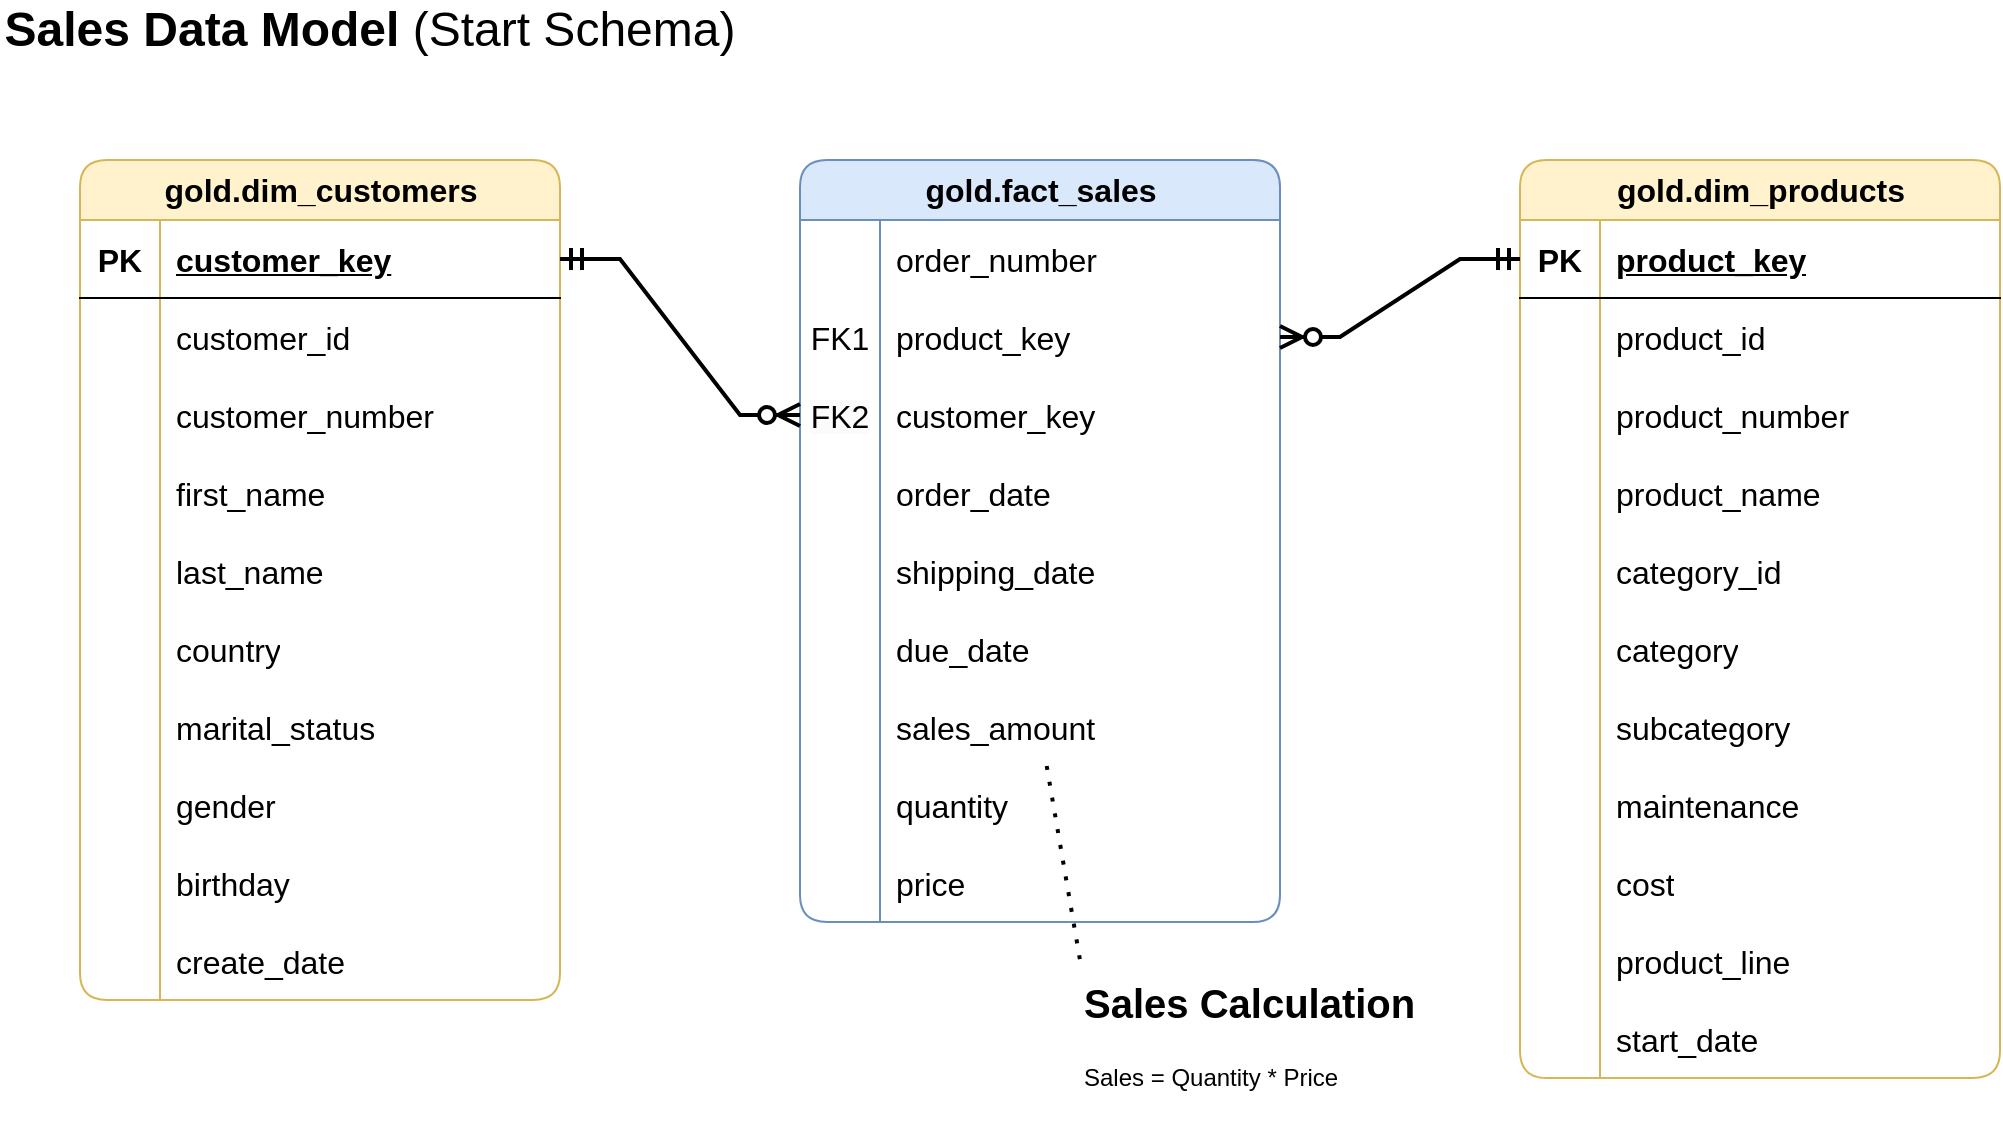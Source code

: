 <?xml version="1.0" encoding="UTF-8"?>
<mxfile version="26.0.16">
  <diagram id="AvSlHrypiTH4BCyW6fsB" name="data_model">
    <mxGraphModel dx="954" dy="639" grid="1" gridSize="10" guides="1" tooltips="1" connect="1" arrows="1" fold="1" page="1" pageScale="1" pageWidth="2339" pageHeight="3300" math="0" shadow="0">
      <root>
        <mxCell id="0" />
        <mxCell id="1" parent="0" />
        <mxCell id="0BdCNqIJeLkUhDG_701v-1" value="gold.dim_customers" style="shape=table;startSize=30;container=1;collapsible=1;childLayout=tableLayout;fixedRows=1;rowLines=0;fontStyle=1;align=center;resizeLast=1;html=1;rounded=1;fillColor=#fff2cc;strokeColor=#d6b656;fontSize=16;" parent="1" vertex="1">
          <mxGeometry x="80" y="120" width="240" height="420" as="geometry" />
        </mxCell>
        <mxCell id="0BdCNqIJeLkUhDG_701v-2" value="" style="shape=tableRow;horizontal=0;startSize=0;swimlaneHead=0;swimlaneBody=0;fillColor=none;collapsible=0;dropTarget=0;points=[[0,0.5],[1,0.5]];portConstraint=eastwest;top=0;left=0;right=0;bottom=1;fontSize=16;" parent="0BdCNqIJeLkUhDG_701v-1" vertex="1">
          <mxGeometry y="30" width="240" height="39" as="geometry" />
        </mxCell>
        <mxCell id="0BdCNqIJeLkUhDG_701v-3" value="PK" style="shape=partialRectangle;connectable=0;fillColor=none;top=0;left=0;bottom=0;right=0;fontStyle=1;overflow=hidden;whiteSpace=wrap;html=1;fontSize=16;" parent="0BdCNqIJeLkUhDG_701v-2" vertex="1">
          <mxGeometry width="40" height="39" as="geometry">
            <mxRectangle width="40" height="39" as="alternateBounds" />
          </mxGeometry>
        </mxCell>
        <mxCell id="0BdCNqIJeLkUhDG_701v-4" value="customer_key" style="shape=partialRectangle;connectable=0;fillColor=none;top=0;left=0;bottom=0;right=0;align=left;spacingLeft=6;fontStyle=5;overflow=hidden;whiteSpace=wrap;html=1;fontSize=16;" parent="0BdCNqIJeLkUhDG_701v-2" vertex="1">
          <mxGeometry x="40" width="200" height="39" as="geometry">
            <mxRectangle width="200" height="39" as="alternateBounds" />
          </mxGeometry>
        </mxCell>
        <mxCell id="0BdCNqIJeLkUhDG_701v-5" value="" style="shape=tableRow;horizontal=0;startSize=0;swimlaneHead=0;swimlaneBody=0;fillColor=none;collapsible=0;dropTarget=0;points=[[0,0.5],[1,0.5]];portConstraint=eastwest;top=0;left=0;right=0;bottom=0;fontSize=16;" parent="0BdCNqIJeLkUhDG_701v-1" vertex="1">
          <mxGeometry y="69" width="240" height="39" as="geometry" />
        </mxCell>
        <mxCell id="0BdCNqIJeLkUhDG_701v-6" value="" style="shape=partialRectangle;connectable=0;fillColor=none;top=0;left=0;bottom=0;right=0;editable=1;overflow=hidden;whiteSpace=wrap;html=1;fontSize=16;" parent="0BdCNqIJeLkUhDG_701v-5" vertex="1">
          <mxGeometry width="40" height="39" as="geometry">
            <mxRectangle width="40" height="39" as="alternateBounds" />
          </mxGeometry>
        </mxCell>
        <mxCell id="0BdCNqIJeLkUhDG_701v-7" value="customer_id" style="shape=partialRectangle;connectable=0;fillColor=none;top=0;left=0;bottom=0;right=0;align=left;spacingLeft=6;overflow=hidden;whiteSpace=wrap;html=1;fontSize=16;" parent="0BdCNqIJeLkUhDG_701v-5" vertex="1">
          <mxGeometry x="40" width="200" height="39" as="geometry">
            <mxRectangle width="200" height="39" as="alternateBounds" />
          </mxGeometry>
        </mxCell>
        <mxCell id="0BdCNqIJeLkUhDG_701v-8" value="" style="shape=tableRow;horizontal=0;startSize=0;swimlaneHead=0;swimlaneBody=0;fillColor=none;collapsible=0;dropTarget=0;points=[[0,0.5],[1,0.5]];portConstraint=eastwest;top=0;left=0;right=0;bottom=0;fontSize=16;" parent="0BdCNqIJeLkUhDG_701v-1" vertex="1">
          <mxGeometry y="108" width="240" height="39" as="geometry" />
        </mxCell>
        <mxCell id="0BdCNqIJeLkUhDG_701v-9" value="" style="shape=partialRectangle;connectable=0;fillColor=none;top=0;left=0;bottom=0;right=0;editable=1;overflow=hidden;whiteSpace=wrap;html=1;fontSize=16;" parent="0BdCNqIJeLkUhDG_701v-8" vertex="1">
          <mxGeometry width="40" height="39" as="geometry">
            <mxRectangle width="40" height="39" as="alternateBounds" />
          </mxGeometry>
        </mxCell>
        <mxCell id="0BdCNqIJeLkUhDG_701v-10" value="customer_number" style="shape=partialRectangle;connectable=0;fillColor=none;top=0;left=0;bottom=0;right=0;align=left;spacingLeft=6;overflow=hidden;whiteSpace=wrap;html=1;fontSize=16;" parent="0BdCNqIJeLkUhDG_701v-8" vertex="1">
          <mxGeometry x="40" width="200" height="39" as="geometry">
            <mxRectangle width="200" height="39" as="alternateBounds" />
          </mxGeometry>
        </mxCell>
        <mxCell id="0BdCNqIJeLkUhDG_701v-11" value="" style="shape=tableRow;horizontal=0;startSize=0;swimlaneHead=0;swimlaneBody=0;fillColor=none;collapsible=0;dropTarget=0;points=[[0,0.5],[1,0.5]];portConstraint=eastwest;top=0;left=0;right=0;bottom=0;fontSize=16;" parent="0BdCNqIJeLkUhDG_701v-1" vertex="1">
          <mxGeometry y="147" width="240" height="39" as="geometry" />
        </mxCell>
        <mxCell id="0BdCNqIJeLkUhDG_701v-12" value="" style="shape=partialRectangle;connectable=0;fillColor=none;top=0;left=0;bottom=0;right=0;editable=1;overflow=hidden;whiteSpace=wrap;html=1;fontSize=16;" parent="0BdCNqIJeLkUhDG_701v-11" vertex="1">
          <mxGeometry width="40" height="39" as="geometry">
            <mxRectangle width="40" height="39" as="alternateBounds" />
          </mxGeometry>
        </mxCell>
        <mxCell id="0BdCNqIJeLkUhDG_701v-13" value="first_name" style="shape=partialRectangle;connectable=0;fillColor=none;top=0;left=0;bottom=0;right=0;align=left;spacingLeft=6;overflow=hidden;whiteSpace=wrap;html=1;fontSize=16;" parent="0BdCNqIJeLkUhDG_701v-11" vertex="1">
          <mxGeometry x="40" width="200" height="39" as="geometry">
            <mxRectangle width="200" height="39" as="alternateBounds" />
          </mxGeometry>
        </mxCell>
        <mxCell id="0BdCNqIJeLkUhDG_701v-27" value="" style="shape=tableRow;horizontal=0;startSize=0;swimlaneHead=0;swimlaneBody=0;fillColor=none;collapsible=0;dropTarget=0;points=[[0,0.5],[1,0.5]];portConstraint=eastwest;top=0;left=0;right=0;bottom=0;fontSize=16;" parent="0BdCNqIJeLkUhDG_701v-1" vertex="1">
          <mxGeometry y="186" width="240" height="39" as="geometry" />
        </mxCell>
        <mxCell id="0BdCNqIJeLkUhDG_701v-28" value="" style="shape=partialRectangle;connectable=0;fillColor=none;top=0;left=0;bottom=0;right=0;editable=1;overflow=hidden;whiteSpace=wrap;html=1;fontSize=16;" parent="0BdCNqIJeLkUhDG_701v-27" vertex="1">
          <mxGeometry width="40" height="39" as="geometry">
            <mxRectangle width="40" height="39" as="alternateBounds" />
          </mxGeometry>
        </mxCell>
        <mxCell id="0BdCNqIJeLkUhDG_701v-29" value="last_name" style="shape=partialRectangle;connectable=0;fillColor=none;top=0;left=0;bottom=0;right=0;align=left;spacingLeft=6;overflow=hidden;whiteSpace=wrap;html=1;fontSize=16;" parent="0BdCNqIJeLkUhDG_701v-27" vertex="1">
          <mxGeometry x="40" width="200" height="39" as="geometry">
            <mxRectangle width="200" height="39" as="alternateBounds" />
          </mxGeometry>
        </mxCell>
        <mxCell id="0BdCNqIJeLkUhDG_701v-30" value="" style="shape=tableRow;horizontal=0;startSize=0;swimlaneHead=0;swimlaneBody=0;fillColor=none;collapsible=0;dropTarget=0;points=[[0,0.5],[1,0.5]];portConstraint=eastwest;top=0;left=0;right=0;bottom=0;fontSize=16;" parent="0BdCNqIJeLkUhDG_701v-1" vertex="1">
          <mxGeometry y="225" width="240" height="39" as="geometry" />
        </mxCell>
        <mxCell id="0BdCNqIJeLkUhDG_701v-31" value="" style="shape=partialRectangle;connectable=0;fillColor=none;top=0;left=0;bottom=0;right=0;editable=1;overflow=hidden;whiteSpace=wrap;html=1;fontSize=16;" parent="0BdCNqIJeLkUhDG_701v-30" vertex="1">
          <mxGeometry width="40" height="39" as="geometry">
            <mxRectangle width="40" height="39" as="alternateBounds" />
          </mxGeometry>
        </mxCell>
        <mxCell id="0BdCNqIJeLkUhDG_701v-32" value="country" style="shape=partialRectangle;connectable=0;fillColor=none;top=0;left=0;bottom=0;right=0;align=left;spacingLeft=6;overflow=hidden;whiteSpace=wrap;html=1;fontSize=16;" parent="0BdCNqIJeLkUhDG_701v-30" vertex="1">
          <mxGeometry x="40" width="200" height="39" as="geometry">
            <mxRectangle width="200" height="39" as="alternateBounds" />
          </mxGeometry>
        </mxCell>
        <mxCell id="0BdCNqIJeLkUhDG_701v-33" value="" style="shape=tableRow;horizontal=0;startSize=0;swimlaneHead=0;swimlaneBody=0;fillColor=none;collapsible=0;dropTarget=0;points=[[0,0.5],[1,0.5]];portConstraint=eastwest;top=0;left=0;right=0;bottom=0;fontSize=16;" parent="0BdCNqIJeLkUhDG_701v-1" vertex="1">
          <mxGeometry y="264" width="240" height="39" as="geometry" />
        </mxCell>
        <mxCell id="0BdCNqIJeLkUhDG_701v-34" value="" style="shape=partialRectangle;connectable=0;fillColor=none;top=0;left=0;bottom=0;right=0;editable=1;overflow=hidden;whiteSpace=wrap;html=1;fontSize=16;" parent="0BdCNqIJeLkUhDG_701v-33" vertex="1">
          <mxGeometry width="40" height="39" as="geometry">
            <mxRectangle width="40" height="39" as="alternateBounds" />
          </mxGeometry>
        </mxCell>
        <mxCell id="0BdCNqIJeLkUhDG_701v-35" value="marital_status" style="shape=partialRectangle;connectable=0;fillColor=none;top=0;left=0;bottom=0;right=0;align=left;spacingLeft=6;overflow=hidden;whiteSpace=wrap;html=1;fontSize=16;" parent="0BdCNqIJeLkUhDG_701v-33" vertex="1">
          <mxGeometry x="40" width="200" height="39" as="geometry">
            <mxRectangle width="200" height="39" as="alternateBounds" />
          </mxGeometry>
        </mxCell>
        <mxCell id="0BdCNqIJeLkUhDG_701v-36" value="" style="shape=tableRow;horizontal=0;startSize=0;swimlaneHead=0;swimlaneBody=0;fillColor=none;collapsible=0;dropTarget=0;points=[[0,0.5],[1,0.5]];portConstraint=eastwest;top=0;left=0;right=0;bottom=0;fontSize=16;" parent="0BdCNqIJeLkUhDG_701v-1" vertex="1">
          <mxGeometry y="303" width="240" height="39" as="geometry" />
        </mxCell>
        <mxCell id="0BdCNqIJeLkUhDG_701v-37" value="" style="shape=partialRectangle;connectable=0;fillColor=none;top=0;left=0;bottom=0;right=0;editable=1;overflow=hidden;whiteSpace=wrap;html=1;fontSize=16;" parent="0BdCNqIJeLkUhDG_701v-36" vertex="1">
          <mxGeometry width="40" height="39" as="geometry">
            <mxRectangle width="40" height="39" as="alternateBounds" />
          </mxGeometry>
        </mxCell>
        <mxCell id="0BdCNqIJeLkUhDG_701v-38" value="gender" style="shape=partialRectangle;connectable=0;fillColor=none;top=0;left=0;bottom=0;right=0;align=left;spacingLeft=6;overflow=hidden;whiteSpace=wrap;html=1;fontSize=16;" parent="0BdCNqIJeLkUhDG_701v-36" vertex="1">
          <mxGeometry x="40" width="200" height="39" as="geometry">
            <mxRectangle width="200" height="39" as="alternateBounds" />
          </mxGeometry>
        </mxCell>
        <mxCell id="0BdCNqIJeLkUhDG_701v-39" value="" style="shape=tableRow;horizontal=0;startSize=0;swimlaneHead=0;swimlaneBody=0;fillColor=none;collapsible=0;dropTarget=0;points=[[0,0.5],[1,0.5]];portConstraint=eastwest;top=0;left=0;right=0;bottom=0;fontSize=16;" parent="0BdCNqIJeLkUhDG_701v-1" vertex="1">
          <mxGeometry y="342" width="240" height="39" as="geometry" />
        </mxCell>
        <mxCell id="0BdCNqIJeLkUhDG_701v-40" value="" style="shape=partialRectangle;connectable=0;fillColor=none;top=0;left=0;bottom=0;right=0;editable=1;overflow=hidden;whiteSpace=wrap;html=1;fontSize=16;" parent="0BdCNqIJeLkUhDG_701v-39" vertex="1">
          <mxGeometry width="40" height="39" as="geometry">
            <mxRectangle width="40" height="39" as="alternateBounds" />
          </mxGeometry>
        </mxCell>
        <mxCell id="0BdCNqIJeLkUhDG_701v-41" value="birthday" style="shape=partialRectangle;connectable=0;fillColor=none;top=0;left=0;bottom=0;right=0;align=left;spacingLeft=6;overflow=hidden;whiteSpace=wrap;html=1;fontSize=16;" parent="0BdCNqIJeLkUhDG_701v-39" vertex="1">
          <mxGeometry x="40" width="200" height="39" as="geometry">
            <mxRectangle width="200" height="39" as="alternateBounds" />
          </mxGeometry>
        </mxCell>
        <mxCell id="0BdCNqIJeLkUhDG_701v-42" value="" style="shape=tableRow;horizontal=0;startSize=0;swimlaneHead=0;swimlaneBody=0;fillColor=none;collapsible=0;dropTarget=0;points=[[0,0.5],[1,0.5]];portConstraint=eastwest;top=0;left=0;right=0;bottom=0;fontSize=16;" parent="0BdCNqIJeLkUhDG_701v-1" vertex="1">
          <mxGeometry y="381" width="240" height="39" as="geometry" />
        </mxCell>
        <mxCell id="0BdCNqIJeLkUhDG_701v-43" value="" style="shape=partialRectangle;connectable=0;fillColor=none;top=0;left=0;bottom=0;right=0;editable=1;overflow=hidden;whiteSpace=wrap;html=1;fontSize=16;" parent="0BdCNqIJeLkUhDG_701v-42" vertex="1">
          <mxGeometry width="40" height="39" as="geometry">
            <mxRectangle width="40" height="39" as="alternateBounds" />
          </mxGeometry>
        </mxCell>
        <mxCell id="0BdCNqIJeLkUhDG_701v-44" value="create_date" style="shape=partialRectangle;connectable=0;fillColor=none;top=0;left=0;bottom=0;right=0;align=left;spacingLeft=6;overflow=hidden;whiteSpace=wrap;html=1;fontSize=16;" parent="0BdCNqIJeLkUhDG_701v-42" vertex="1">
          <mxGeometry x="40" width="200" height="39" as="geometry">
            <mxRectangle width="200" height="39" as="alternateBounds" />
          </mxGeometry>
        </mxCell>
        <mxCell id="0BdCNqIJeLkUhDG_701v-48" value="gold.dim_products" style="shape=table;startSize=30;container=1;collapsible=1;childLayout=tableLayout;fixedRows=1;rowLines=0;fontStyle=1;align=center;resizeLast=1;html=1;rounded=1;fillColor=#fff2cc;strokeColor=#d6b656;fontSize=16;" parent="1" vertex="1">
          <mxGeometry x="800" y="120" width="240" height="459" as="geometry" />
        </mxCell>
        <mxCell id="0BdCNqIJeLkUhDG_701v-49" value="" style="shape=tableRow;horizontal=0;startSize=0;swimlaneHead=0;swimlaneBody=0;fillColor=none;collapsible=0;dropTarget=0;points=[[0,0.5],[1,0.5]];portConstraint=eastwest;top=0;left=0;right=0;bottom=1;fontSize=16;" parent="0BdCNqIJeLkUhDG_701v-48" vertex="1">
          <mxGeometry y="30" width="240" height="39" as="geometry" />
        </mxCell>
        <mxCell id="0BdCNqIJeLkUhDG_701v-50" value="PK" style="shape=partialRectangle;connectable=0;fillColor=none;top=0;left=0;bottom=0;right=0;fontStyle=1;overflow=hidden;whiteSpace=wrap;html=1;fontSize=16;" parent="0BdCNqIJeLkUhDG_701v-49" vertex="1">
          <mxGeometry width="40" height="39" as="geometry">
            <mxRectangle width="40" height="39" as="alternateBounds" />
          </mxGeometry>
        </mxCell>
        <mxCell id="0BdCNqIJeLkUhDG_701v-51" value="product_key" style="shape=partialRectangle;connectable=0;fillColor=none;top=0;left=0;bottom=0;right=0;align=left;spacingLeft=6;fontStyle=5;overflow=hidden;whiteSpace=wrap;html=1;fontSize=16;" parent="0BdCNqIJeLkUhDG_701v-49" vertex="1">
          <mxGeometry x="40" width="200" height="39" as="geometry">
            <mxRectangle width="200" height="39" as="alternateBounds" />
          </mxGeometry>
        </mxCell>
        <mxCell id="0BdCNqIJeLkUhDG_701v-52" value="" style="shape=tableRow;horizontal=0;startSize=0;swimlaneHead=0;swimlaneBody=0;fillColor=none;collapsible=0;dropTarget=0;points=[[0,0.5],[1,0.5]];portConstraint=eastwest;top=0;left=0;right=0;bottom=0;fontSize=16;" parent="0BdCNqIJeLkUhDG_701v-48" vertex="1">
          <mxGeometry y="69" width="240" height="39" as="geometry" />
        </mxCell>
        <mxCell id="0BdCNqIJeLkUhDG_701v-53" value="" style="shape=partialRectangle;connectable=0;fillColor=none;top=0;left=0;bottom=0;right=0;editable=1;overflow=hidden;whiteSpace=wrap;html=1;fontSize=16;" parent="0BdCNqIJeLkUhDG_701v-52" vertex="1">
          <mxGeometry width="40" height="39" as="geometry">
            <mxRectangle width="40" height="39" as="alternateBounds" />
          </mxGeometry>
        </mxCell>
        <mxCell id="0BdCNqIJeLkUhDG_701v-54" value="product_id" style="shape=partialRectangle;connectable=0;fillColor=none;top=0;left=0;bottom=0;right=0;align=left;spacingLeft=6;overflow=hidden;whiteSpace=wrap;html=1;fontSize=16;" parent="0BdCNqIJeLkUhDG_701v-52" vertex="1">
          <mxGeometry x="40" width="200" height="39" as="geometry">
            <mxRectangle width="200" height="39" as="alternateBounds" />
          </mxGeometry>
        </mxCell>
        <mxCell id="0BdCNqIJeLkUhDG_701v-55" value="" style="shape=tableRow;horizontal=0;startSize=0;swimlaneHead=0;swimlaneBody=0;fillColor=none;collapsible=0;dropTarget=0;points=[[0,0.5],[1,0.5]];portConstraint=eastwest;top=0;left=0;right=0;bottom=0;fontSize=16;" parent="0BdCNqIJeLkUhDG_701v-48" vertex="1">
          <mxGeometry y="108" width="240" height="39" as="geometry" />
        </mxCell>
        <mxCell id="0BdCNqIJeLkUhDG_701v-56" value="" style="shape=partialRectangle;connectable=0;fillColor=none;top=0;left=0;bottom=0;right=0;editable=1;overflow=hidden;whiteSpace=wrap;html=1;fontSize=16;" parent="0BdCNqIJeLkUhDG_701v-55" vertex="1">
          <mxGeometry width="40" height="39" as="geometry">
            <mxRectangle width="40" height="39" as="alternateBounds" />
          </mxGeometry>
        </mxCell>
        <mxCell id="0BdCNqIJeLkUhDG_701v-57" value="product_number" style="shape=partialRectangle;connectable=0;fillColor=none;top=0;left=0;bottom=0;right=0;align=left;spacingLeft=6;overflow=hidden;whiteSpace=wrap;html=1;fontSize=16;" parent="0BdCNqIJeLkUhDG_701v-55" vertex="1">
          <mxGeometry x="40" width="200" height="39" as="geometry">
            <mxRectangle width="200" height="39" as="alternateBounds" />
          </mxGeometry>
        </mxCell>
        <mxCell id="0BdCNqIJeLkUhDG_701v-58" value="" style="shape=tableRow;horizontal=0;startSize=0;swimlaneHead=0;swimlaneBody=0;fillColor=none;collapsible=0;dropTarget=0;points=[[0,0.5],[1,0.5]];portConstraint=eastwest;top=0;left=0;right=0;bottom=0;fontSize=16;" parent="0BdCNqIJeLkUhDG_701v-48" vertex="1">
          <mxGeometry y="147" width="240" height="39" as="geometry" />
        </mxCell>
        <mxCell id="0BdCNqIJeLkUhDG_701v-59" value="" style="shape=partialRectangle;connectable=0;fillColor=none;top=0;left=0;bottom=0;right=0;editable=1;overflow=hidden;whiteSpace=wrap;html=1;fontSize=16;" parent="0BdCNqIJeLkUhDG_701v-58" vertex="1">
          <mxGeometry width="40" height="39" as="geometry">
            <mxRectangle width="40" height="39" as="alternateBounds" />
          </mxGeometry>
        </mxCell>
        <mxCell id="0BdCNqIJeLkUhDG_701v-60" value="product_name" style="shape=partialRectangle;connectable=0;fillColor=none;top=0;left=0;bottom=0;right=0;align=left;spacingLeft=6;overflow=hidden;whiteSpace=wrap;html=1;fontSize=16;" parent="0BdCNqIJeLkUhDG_701v-58" vertex="1">
          <mxGeometry x="40" width="200" height="39" as="geometry">
            <mxRectangle width="200" height="39" as="alternateBounds" />
          </mxGeometry>
        </mxCell>
        <mxCell id="0BdCNqIJeLkUhDG_701v-61" value="" style="shape=tableRow;horizontal=0;startSize=0;swimlaneHead=0;swimlaneBody=0;fillColor=none;collapsible=0;dropTarget=0;points=[[0,0.5],[1,0.5]];portConstraint=eastwest;top=0;left=0;right=0;bottom=0;fontSize=16;" parent="0BdCNqIJeLkUhDG_701v-48" vertex="1">
          <mxGeometry y="186" width="240" height="39" as="geometry" />
        </mxCell>
        <mxCell id="0BdCNqIJeLkUhDG_701v-62" value="" style="shape=partialRectangle;connectable=0;fillColor=none;top=0;left=0;bottom=0;right=0;editable=1;overflow=hidden;whiteSpace=wrap;html=1;fontSize=16;" parent="0BdCNqIJeLkUhDG_701v-61" vertex="1">
          <mxGeometry width="40" height="39" as="geometry">
            <mxRectangle width="40" height="39" as="alternateBounds" />
          </mxGeometry>
        </mxCell>
        <mxCell id="0BdCNqIJeLkUhDG_701v-63" value="category_id" style="shape=partialRectangle;connectable=0;fillColor=none;top=0;left=0;bottom=0;right=0;align=left;spacingLeft=6;overflow=hidden;whiteSpace=wrap;html=1;fontSize=16;" parent="0BdCNqIJeLkUhDG_701v-61" vertex="1">
          <mxGeometry x="40" width="200" height="39" as="geometry">
            <mxRectangle width="200" height="39" as="alternateBounds" />
          </mxGeometry>
        </mxCell>
        <mxCell id="0BdCNqIJeLkUhDG_701v-64" value="" style="shape=tableRow;horizontal=0;startSize=0;swimlaneHead=0;swimlaneBody=0;fillColor=none;collapsible=0;dropTarget=0;points=[[0,0.5],[1,0.5]];portConstraint=eastwest;top=0;left=0;right=0;bottom=0;fontSize=16;" parent="0BdCNqIJeLkUhDG_701v-48" vertex="1">
          <mxGeometry y="225" width="240" height="39" as="geometry" />
        </mxCell>
        <mxCell id="0BdCNqIJeLkUhDG_701v-65" value="" style="shape=partialRectangle;connectable=0;fillColor=none;top=0;left=0;bottom=0;right=0;editable=1;overflow=hidden;whiteSpace=wrap;html=1;fontSize=16;" parent="0BdCNqIJeLkUhDG_701v-64" vertex="1">
          <mxGeometry width="40" height="39" as="geometry">
            <mxRectangle width="40" height="39" as="alternateBounds" />
          </mxGeometry>
        </mxCell>
        <mxCell id="0BdCNqIJeLkUhDG_701v-66" value="category" style="shape=partialRectangle;connectable=0;fillColor=none;top=0;left=0;bottom=0;right=0;align=left;spacingLeft=6;overflow=hidden;whiteSpace=wrap;html=1;fontSize=16;" parent="0BdCNqIJeLkUhDG_701v-64" vertex="1">
          <mxGeometry x="40" width="200" height="39" as="geometry">
            <mxRectangle width="200" height="39" as="alternateBounds" />
          </mxGeometry>
        </mxCell>
        <mxCell id="0BdCNqIJeLkUhDG_701v-67" value="" style="shape=tableRow;horizontal=0;startSize=0;swimlaneHead=0;swimlaneBody=0;fillColor=none;collapsible=0;dropTarget=0;points=[[0,0.5],[1,0.5]];portConstraint=eastwest;top=0;left=0;right=0;bottom=0;fontSize=16;" parent="0BdCNqIJeLkUhDG_701v-48" vertex="1">
          <mxGeometry y="264" width="240" height="39" as="geometry" />
        </mxCell>
        <mxCell id="0BdCNqIJeLkUhDG_701v-68" value="" style="shape=partialRectangle;connectable=0;fillColor=none;top=0;left=0;bottom=0;right=0;editable=1;overflow=hidden;whiteSpace=wrap;html=1;fontSize=16;" parent="0BdCNqIJeLkUhDG_701v-67" vertex="1">
          <mxGeometry width="40" height="39" as="geometry">
            <mxRectangle width="40" height="39" as="alternateBounds" />
          </mxGeometry>
        </mxCell>
        <mxCell id="0BdCNqIJeLkUhDG_701v-69" value="subcategory" style="shape=partialRectangle;connectable=0;fillColor=none;top=0;left=0;bottom=0;right=0;align=left;spacingLeft=6;overflow=hidden;whiteSpace=wrap;html=1;fontSize=16;" parent="0BdCNqIJeLkUhDG_701v-67" vertex="1">
          <mxGeometry x="40" width="200" height="39" as="geometry">
            <mxRectangle width="200" height="39" as="alternateBounds" />
          </mxGeometry>
        </mxCell>
        <mxCell id="0BdCNqIJeLkUhDG_701v-70" value="" style="shape=tableRow;horizontal=0;startSize=0;swimlaneHead=0;swimlaneBody=0;fillColor=none;collapsible=0;dropTarget=0;points=[[0,0.5],[1,0.5]];portConstraint=eastwest;top=0;left=0;right=0;bottom=0;fontSize=16;" parent="0BdCNqIJeLkUhDG_701v-48" vertex="1">
          <mxGeometry y="303" width="240" height="39" as="geometry" />
        </mxCell>
        <mxCell id="0BdCNqIJeLkUhDG_701v-71" value="" style="shape=partialRectangle;connectable=0;fillColor=none;top=0;left=0;bottom=0;right=0;editable=1;overflow=hidden;whiteSpace=wrap;html=1;fontSize=16;" parent="0BdCNqIJeLkUhDG_701v-70" vertex="1">
          <mxGeometry width="40" height="39" as="geometry">
            <mxRectangle width="40" height="39" as="alternateBounds" />
          </mxGeometry>
        </mxCell>
        <mxCell id="0BdCNqIJeLkUhDG_701v-72" value="maintenance" style="shape=partialRectangle;connectable=0;fillColor=none;top=0;left=0;bottom=0;right=0;align=left;spacingLeft=6;overflow=hidden;whiteSpace=wrap;html=1;fontSize=16;" parent="0BdCNqIJeLkUhDG_701v-70" vertex="1">
          <mxGeometry x="40" width="200" height="39" as="geometry">
            <mxRectangle width="200" height="39" as="alternateBounds" />
          </mxGeometry>
        </mxCell>
        <mxCell id="0BdCNqIJeLkUhDG_701v-73" value="" style="shape=tableRow;horizontal=0;startSize=0;swimlaneHead=0;swimlaneBody=0;fillColor=none;collapsible=0;dropTarget=0;points=[[0,0.5],[1,0.5]];portConstraint=eastwest;top=0;left=0;right=0;bottom=0;fontSize=16;" parent="0BdCNqIJeLkUhDG_701v-48" vertex="1">
          <mxGeometry y="342" width="240" height="39" as="geometry" />
        </mxCell>
        <mxCell id="0BdCNqIJeLkUhDG_701v-74" value="" style="shape=partialRectangle;connectable=0;fillColor=none;top=0;left=0;bottom=0;right=0;editable=1;overflow=hidden;whiteSpace=wrap;html=1;fontSize=16;" parent="0BdCNqIJeLkUhDG_701v-73" vertex="1">
          <mxGeometry width="40" height="39" as="geometry">
            <mxRectangle width="40" height="39" as="alternateBounds" />
          </mxGeometry>
        </mxCell>
        <mxCell id="0BdCNqIJeLkUhDG_701v-75" value="cost" style="shape=partialRectangle;connectable=0;fillColor=none;top=0;left=0;bottom=0;right=0;align=left;spacingLeft=6;overflow=hidden;whiteSpace=wrap;html=1;fontSize=16;" parent="0BdCNqIJeLkUhDG_701v-73" vertex="1">
          <mxGeometry x="40" width="200" height="39" as="geometry">
            <mxRectangle width="200" height="39" as="alternateBounds" />
          </mxGeometry>
        </mxCell>
        <mxCell id="0BdCNqIJeLkUhDG_701v-76" value="" style="shape=tableRow;horizontal=0;startSize=0;swimlaneHead=0;swimlaneBody=0;fillColor=none;collapsible=0;dropTarget=0;points=[[0,0.5],[1,0.5]];portConstraint=eastwest;top=0;left=0;right=0;bottom=0;fontSize=16;" parent="0BdCNqIJeLkUhDG_701v-48" vertex="1">
          <mxGeometry y="381" width="240" height="39" as="geometry" />
        </mxCell>
        <mxCell id="0BdCNqIJeLkUhDG_701v-77" value="" style="shape=partialRectangle;connectable=0;fillColor=none;top=0;left=0;bottom=0;right=0;editable=1;overflow=hidden;whiteSpace=wrap;html=1;fontSize=16;" parent="0BdCNqIJeLkUhDG_701v-76" vertex="1">
          <mxGeometry width="40" height="39" as="geometry">
            <mxRectangle width="40" height="39" as="alternateBounds" />
          </mxGeometry>
        </mxCell>
        <mxCell id="0BdCNqIJeLkUhDG_701v-78" value="product_line" style="shape=partialRectangle;connectable=0;fillColor=none;top=0;left=0;bottom=0;right=0;align=left;spacingLeft=6;overflow=hidden;whiteSpace=wrap;html=1;fontSize=16;" parent="0BdCNqIJeLkUhDG_701v-76" vertex="1">
          <mxGeometry x="40" width="200" height="39" as="geometry">
            <mxRectangle width="200" height="39" as="alternateBounds" />
          </mxGeometry>
        </mxCell>
        <mxCell id="0BdCNqIJeLkUhDG_701v-79" value="" style="shape=tableRow;horizontal=0;startSize=0;swimlaneHead=0;swimlaneBody=0;fillColor=none;collapsible=0;dropTarget=0;points=[[0,0.5],[1,0.5]];portConstraint=eastwest;top=0;left=0;right=0;bottom=0;fontSize=16;" parent="0BdCNqIJeLkUhDG_701v-48" vertex="1">
          <mxGeometry y="420" width="240" height="39" as="geometry" />
        </mxCell>
        <mxCell id="0BdCNqIJeLkUhDG_701v-80" value="" style="shape=partialRectangle;connectable=0;fillColor=none;top=0;left=0;bottom=0;right=0;editable=1;overflow=hidden;whiteSpace=wrap;html=1;fontSize=16;" parent="0BdCNqIJeLkUhDG_701v-79" vertex="1">
          <mxGeometry width="40" height="39" as="geometry">
            <mxRectangle width="40" height="39" as="alternateBounds" />
          </mxGeometry>
        </mxCell>
        <mxCell id="0BdCNqIJeLkUhDG_701v-81" value="start_date" style="shape=partialRectangle;connectable=0;fillColor=none;top=0;left=0;bottom=0;right=0;align=left;spacingLeft=6;overflow=hidden;whiteSpace=wrap;html=1;fontSize=16;" parent="0BdCNqIJeLkUhDG_701v-79" vertex="1">
          <mxGeometry x="40" width="200" height="39" as="geometry">
            <mxRectangle width="200" height="39" as="alternateBounds" />
          </mxGeometry>
        </mxCell>
        <mxCell id="0BdCNqIJeLkUhDG_701v-82" value="gold.fact_sales" style="shape=table;startSize=30;container=1;collapsible=1;childLayout=tableLayout;fixedRows=1;rowLines=0;fontStyle=1;align=center;resizeLast=1;html=1;rounded=1;fillColor=#dae8fc;strokeColor=#6c8ebf;fontSize=16;" parent="1" vertex="1">
          <mxGeometry x="440" y="120" width="240" height="381" as="geometry" />
        </mxCell>
        <mxCell id="0BdCNqIJeLkUhDG_701v-86" value="" style="shape=tableRow;horizontal=0;startSize=0;swimlaneHead=0;swimlaneBody=0;fillColor=none;collapsible=0;dropTarget=0;points=[[0,0.5],[1,0.5]];portConstraint=eastwest;top=0;left=0;right=0;bottom=0;fontSize=16;" parent="0BdCNqIJeLkUhDG_701v-82" vertex="1">
          <mxGeometry y="30" width="240" height="39" as="geometry" />
        </mxCell>
        <mxCell id="0BdCNqIJeLkUhDG_701v-87" value="" style="shape=partialRectangle;connectable=0;fillColor=none;top=0;left=0;bottom=0;right=0;editable=1;overflow=hidden;whiteSpace=wrap;html=1;fontSize=16;" parent="0BdCNqIJeLkUhDG_701v-86" vertex="1">
          <mxGeometry width="40" height="39" as="geometry">
            <mxRectangle width="40" height="39" as="alternateBounds" />
          </mxGeometry>
        </mxCell>
        <mxCell id="0BdCNqIJeLkUhDG_701v-88" value="order_number" style="shape=partialRectangle;connectable=0;fillColor=none;top=0;left=0;bottom=0;right=0;align=left;spacingLeft=6;overflow=hidden;whiteSpace=wrap;html=1;fontSize=16;" parent="0BdCNqIJeLkUhDG_701v-86" vertex="1">
          <mxGeometry x="40" width="200" height="39" as="geometry">
            <mxRectangle width="200" height="39" as="alternateBounds" />
          </mxGeometry>
        </mxCell>
        <mxCell id="0BdCNqIJeLkUhDG_701v-89" value="" style="shape=tableRow;horizontal=0;startSize=0;swimlaneHead=0;swimlaneBody=0;fillColor=none;collapsible=0;dropTarget=0;points=[[0,0.5],[1,0.5]];portConstraint=eastwest;top=0;left=0;right=0;bottom=0;fontSize=16;" parent="0BdCNqIJeLkUhDG_701v-82" vertex="1">
          <mxGeometry y="69" width="240" height="39" as="geometry" />
        </mxCell>
        <mxCell id="0BdCNqIJeLkUhDG_701v-90" value="FK1" style="shape=partialRectangle;connectable=0;fillColor=none;top=0;left=0;bottom=0;right=0;editable=1;overflow=hidden;whiteSpace=wrap;html=1;fontSize=16;" parent="0BdCNqIJeLkUhDG_701v-89" vertex="1">
          <mxGeometry width="40" height="39" as="geometry">
            <mxRectangle width="40" height="39" as="alternateBounds" />
          </mxGeometry>
        </mxCell>
        <mxCell id="0BdCNqIJeLkUhDG_701v-91" value="product_key" style="shape=partialRectangle;connectable=0;fillColor=none;top=0;left=0;bottom=0;right=0;align=left;spacingLeft=6;overflow=hidden;whiteSpace=wrap;html=1;fontSize=16;" parent="0BdCNqIJeLkUhDG_701v-89" vertex="1">
          <mxGeometry x="40" width="200" height="39" as="geometry">
            <mxRectangle width="200" height="39" as="alternateBounds" />
          </mxGeometry>
        </mxCell>
        <mxCell id="0BdCNqIJeLkUhDG_701v-92" value="" style="shape=tableRow;horizontal=0;startSize=0;swimlaneHead=0;swimlaneBody=0;fillColor=none;collapsible=0;dropTarget=0;points=[[0,0.5],[1,0.5]];portConstraint=eastwest;top=0;left=0;right=0;bottom=0;fontSize=16;" parent="0BdCNqIJeLkUhDG_701v-82" vertex="1">
          <mxGeometry y="108" width="240" height="39" as="geometry" />
        </mxCell>
        <mxCell id="0BdCNqIJeLkUhDG_701v-93" value="&lt;span style=&quot;color: rgb(0, 0, 0); font-family: Helvetica; font-size: 16px; font-style: normal; font-variant-ligatures: normal; font-variant-caps: normal; font-weight: 400; letter-spacing: normal; orphans: 2; text-align: center; text-indent: 0px; text-transform: none; widows: 2; word-spacing: 0px; -webkit-text-stroke-width: 0px; white-space: normal; background-color: rgb(251, 251, 251); text-decoration-thickness: initial; text-decoration-style: initial; text-decoration-color: initial; float: none; display: inline !important;&quot;&gt;FK2&lt;/span&gt;" style="shape=partialRectangle;connectable=0;fillColor=none;top=0;left=0;bottom=0;right=0;editable=1;overflow=hidden;whiteSpace=wrap;html=1;fontSize=16;" parent="0BdCNqIJeLkUhDG_701v-92" vertex="1">
          <mxGeometry width="40" height="39" as="geometry">
            <mxRectangle width="40" height="39" as="alternateBounds" />
          </mxGeometry>
        </mxCell>
        <mxCell id="0BdCNqIJeLkUhDG_701v-94" value="customer_key" style="shape=partialRectangle;connectable=0;fillColor=none;top=0;left=0;bottom=0;right=0;align=left;spacingLeft=6;overflow=hidden;whiteSpace=wrap;html=1;fontSize=16;" parent="0BdCNqIJeLkUhDG_701v-92" vertex="1">
          <mxGeometry x="40" width="200" height="39" as="geometry">
            <mxRectangle width="200" height="39" as="alternateBounds" />
          </mxGeometry>
        </mxCell>
        <mxCell id="0BdCNqIJeLkUhDG_701v-95" value="" style="shape=tableRow;horizontal=0;startSize=0;swimlaneHead=0;swimlaneBody=0;fillColor=none;collapsible=0;dropTarget=0;points=[[0,0.5],[1,0.5]];portConstraint=eastwest;top=0;left=0;right=0;bottom=0;fontSize=16;" parent="0BdCNqIJeLkUhDG_701v-82" vertex="1">
          <mxGeometry y="147" width="240" height="39" as="geometry" />
        </mxCell>
        <mxCell id="0BdCNqIJeLkUhDG_701v-96" value="" style="shape=partialRectangle;connectable=0;fillColor=none;top=0;left=0;bottom=0;right=0;editable=1;overflow=hidden;whiteSpace=wrap;html=1;fontSize=16;" parent="0BdCNqIJeLkUhDG_701v-95" vertex="1">
          <mxGeometry width="40" height="39" as="geometry">
            <mxRectangle width="40" height="39" as="alternateBounds" />
          </mxGeometry>
        </mxCell>
        <mxCell id="0BdCNqIJeLkUhDG_701v-97" value="order_date" style="shape=partialRectangle;connectable=0;fillColor=none;top=0;left=0;bottom=0;right=0;align=left;spacingLeft=6;overflow=hidden;whiteSpace=wrap;html=1;fontSize=16;" parent="0BdCNqIJeLkUhDG_701v-95" vertex="1">
          <mxGeometry x="40" width="200" height="39" as="geometry">
            <mxRectangle width="200" height="39" as="alternateBounds" />
          </mxGeometry>
        </mxCell>
        <mxCell id="0BdCNqIJeLkUhDG_701v-98" value="" style="shape=tableRow;horizontal=0;startSize=0;swimlaneHead=0;swimlaneBody=0;fillColor=none;collapsible=0;dropTarget=0;points=[[0,0.5],[1,0.5]];portConstraint=eastwest;top=0;left=0;right=0;bottom=0;fontSize=16;" parent="0BdCNqIJeLkUhDG_701v-82" vertex="1">
          <mxGeometry y="186" width="240" height="39" as="geometry" />
        </mxCell>
        <mxCell id="0BdCNqIJeLkUhDG_701v-99" value="" style="shape=partialRectangle;connectable=0;fillColor=none;top=0;left=0;bottom=0;right=0;editable=1;overflow=hidden;whiteSpace=wrap;html=1;fontSize=16;" parent="0BdCNqIJeLkUhDG_701v-98" vertex="1">
          <mxGeometry width="40" height="39" as="geometry">
            <mxRectangle width="40" height="39" as="alternateBounds" />
          </mxGeometry>
        </mxCell>
        <mxCell id="0BdCNqIJeLkUhDG_701v-100" value="shipping_date" style="shape=partialRectangle;connectable=0;fillColor=none;top=0;left=0;bottom=0;right=0;align=left;spacingLeft=6;overflow=hidden;whiteSpace=wrap;html=1;fontSize=16;" parent="0BdCNqIJeLkUhDG_701v-98" vertex="1">
          <mxGeometry x="40" width="200" height="39" as="geometry">
            <mxRectangle width="200" height="39" as="alternateBounds" />
          </mxGeometry>
        </mxCell>
        <mxCell id="0BdCNqIJeLkUhDG_701v-101" value="" style="shape=tableRow;horizontal=0;startSize=0;swimlaneHead=0;swimlaneBody=0;fillColor=none;collapsible=0;dropTarget=0;points=[[0,0.5],[1,0.5]];portConstraint=eastwest;top=0;left=0;right=0;bottom=0;fontSize=16;" parent="0BdCNqIJeLkUhDG_701v-82" vertex="1">
          <mxGeometry y="225" width="240" height="39" as="geometry" />
        </mxCell>
        <mxCell id="0BdCNqIJeLkUhDG_701v-102" value="" style="shape=partialRectangle;connectable=0;fillColor=none;top=0;left=0;bottom=0;right=0;editable=1;overflow=hidden;whiteSpace=wrap;html=1;fontSize=16;" parent="0BdCNqIJeLkUhDG_701v-101" vertex="1">
          <mxGeometry width="40" height="39" as="geometry">
            <mxRectangle width="40" height="39" as="alternateBounds" />
          </mxGeometry>
        </mxCell>
        <mxCell id="0BdCNqIJeLkUhDG_701v-103" value="due_date" style="shape=partialRectangle;connectable=0;fillColor=none;top=0;left=0;bottom=0;right=0;align=left;spacingLeft=6;overflow=hidden;whiteSpace=wrap;html=1;fontSize=16;" parent="0BdCNqIJeLkUhDG_701v-101" vertex="1">
          <mxGeometry x="40" width="200" height="39" as="geometry">
            <mxRectangle width="200" height="39" as="alternateBounds" />
          </mxGeometry>
        </mxCell>
        <mxCell id="0BdCNqIJeLkUhDG_701v-104" value="" style="shape=tableRow;horizontal=0;startSize=0;swimlaneHead=0;swimlaneBody=0;fillColor=none;collapsible=0;dropTarget=0;points=[[0,0.5],[1,0.5]];portConstraint=eastwest;top=0;left=0;right=0;bottom=0;fontSize=16;" parent="0BdCNqIJeLkUhDG_701v-82" vertex="1">
          <mxGeometry y="264" width="240" height="39" as="geometry" />
        </mxCell>
        <mxCell id="0BdCNqIJeLkUhDG_701v-105" value="" style="shape=partialRectangle;connectable=0;fillColor=none;top=0;left=0;bottom=0;right=0;editable=1;overflow=hidden;whiteSpace=wrap;html=1;fontSize=16;" parent="0BdCNqIJeLkUhDG_701v-104" vertex="1">
          <mxGeometry width="40" height="39" as="geometry">
            <mxRectangle width="40" height="39" as="alternateBounds" />
          </mxGeometry>
        </mxCell>
        <mxCell id="0BdCNqIJeLkUhDG_701v-106" value="sales_amount" style="shape=partialRectangle;connectable=0;fillColor=none;top=0;left=0;bottom=0;right=0;align=left;spacingLeft=6;overflow=hidden;whiteSpace=wrap;html=1;fontSize=16;" parent="0BdCNqIJeLkUhDG_701v-104" vertex="1">
          <mxGeometry x="40" width="200" height="39" as="geometry">
            <mxRectangle width="200" height="39" as="alternateBounds" />
          </mxGeometry>
        </mxCell>
        <mxCell id="0BdCNqIJeLkUhDG_701v-107" value="" style="shape=tableRow;horizontal=0;startSize=0;swimlaneHead=0;swimlaneBody=0;fillColor=none;collapsible=0;dropTarget=0;points=[[0,0.5],[1,0.5]];portConstraint=eastwest;top=0;left=0;right=0;bottom=0;fontSize=16;" parent="0BdCNqIJeLkUhDG_701v-82" vertex="1">
          <mxGeometry y="303" width="240" height="39" as="geometry" />
        </mxCell>
        <mxCell id="0BdCNqIJeLkUhDG_701v-108" value="" style="shape=partialRectangle;connectable=0;fillColor=none;top=0;left=0;bottom=0;right=0;editable=1;overflow=hidden;whiteSpace=wrap;html=1;fontSize=16;" parent="0BdCNqIJeLkUhDG_701v-107" vertex="1">
          <mxGeometry width="40" height="39" as="geometry">
            <mxRectangle width="40" height="39" as="alternateBounds" />
          </mxGeometry>
        </mxCell>
        <mxCell id="0BdCNqIJeLkUhDG_701v-109" value="quantity" style="shape=partialRectangle;connectable=0;fillColor=none;top=0;left=0;bottom=0;right=0;align=left;spacingLeft=6;overflow=hidden;whiteSpace=wrap;html=1;fontSize=16;" parent="0BdCNqIJeLkUhDG_701v-107" vertex="1">
          <mxGeometry x="40" width="200" height="39" as="geometry">
            <mxRectangle width="200" height="39" as="alternateBounds" />
          </mxGeometry>
        </mxCell>
        <mxCell id="0BdCNqIJeLkUhDG_701v-110" value="" style="shape=tableRow;horizontal=0;startSize=0;swimlaneHead=0;swimlaneBody=0;fillColor=none;collapsible=0;dropTarget=0;points=[[0,0.5],[1,0.5]];portConstraint=eastwest;top=0;left=0;right=0;bottom=0;fontSize=16;" parent="0BdCNqIJeLkUhDG_701v-82" vertex="1">
          <mxGeometry y="342" width="240" height="39" as="geometry" />
        </mxCell>
        <mxCell id="0BdCNqIJeLkUhDG_701v-111" value="" style="shape=partialRectangle;connectable=0;fillColor=none;top=0;left=0;bottom=0;right=0;editable=1;overflow=hidden;whiteSpace=wrap;html=1;fontSize=16;" parent="0BdCNqIJeLkUhDG_701v-110" vertex="1">
          <mxGeometry width="40" height="39" as="geometry">
            <mxRectangle width="40" height="39" as="alternateBounds" />
          </mxGeometry>
        </mxCell>
        <mxCell id="0BdCNqIJeLkUhDG_701v-112" value="price" style="shape=partialRectangle;connectable=0;fillColor=none;top=0;left=0;bottom=0;right=0;align=left;spacingLeft=6;overflow=hidden;whiteSpace=wrap;html=1;fontSize=16;" parent="0BdCNqIJeLkUhDG_701v-110" vertex="1">
          <mxGeometry x="40" width="200" height="39" as="geometry">
            <mxRectangle width="200" height="39" as="alternateBounds" />
          </mxGeometry>
        </mxCell>
        <mxCell id="0BdCNqIJeLkUhDG_701v-117" value="" style="edgeStyle=entityRelationEdgeStyle;fontSize=12;html=1;endArrow=ERzeroToMany;startArrow=ERmandOne;rounded=0;strokeWidth=2;endSize=8;startSize=8;" parent="1" source="0BdCNqIJeLkUhDG_701v-2" target="0BdCNqIJeLkUhDG_701v-92" edge="1">
          <mxGeometry width="100" height="100" relative="1" as="geometry">
            <mxPoint x="380" y="600" as="sourcePoint" />
            <mxPoint x="480" y="500" as="targetPoint" />
          </mxGeometry>
        </mxCell>
        <mxCell id="0BdCNqIJeLkUhDG_701v-118" value="" style="edgeStyle=entityRelationEdgeStyle;fontSize=12;html=1;endArrow=ERzeroToMany;startArrow=ERmandOne;rounded=0;strokeWidth=2;endSize=8;startSize=8;" parent="1" source="0BdCNqIJeLkUhDG_701v-49" target="0BdCNqIJeLkUhDG_701v-89" edge="1">
          <mxGeometry width="100" height="100" relative="1" as="geometry">
            <mxPoint x="620" y="660" as="sourcePoint" />
            <mxPoint x="720" y="560" as="targetPoint" />
          </mxGeometry>
        </mxCell>
        <mxCell id="0BdCNqIJeLkUhDG_701v-119" value="&lt;h1 style=&quot;margin-top: 0px;&quot;&gt;&lt;span style=&quot;font-size: 20px;&quot;&gt;Sales Calculation&lt;/span&gt;&lt;/h1&gt;&lt;p&gt;Sales = Quantity * Price&lt;/p&gt;" style="text;html=1;whiteSpace=wrap;overflow=hidden;rounded=0;" parent="1" vertex="1">
          <mxGeometry x="580" y="520" width="180" height="80" as="geometry" />
        </mxCell>
        <mxCell id="0BdCNqIJeLkUhDG_701v-120" value="" style="endArrow=none;dashed=1;html=1;dashPattern=1 3;strokeWidth=2;rounded=0;entryX=0;entryY=0;entryDx=0;entryDy=0;" parent="1" source="0BdCNqIJeLkUhDG_701v-104" target="0BdCNqIJeLkUhDG_701v-119" edge="1">
          <mxGeometry width="50" height="50" relative="1" as="geometry">
            <mxPoint x="470" y="600" as="sourcePoint" />
            <mxPoint x="520" y="550" as="targetPoint" />
          </mxGeometry>
        </mxCell>
        <mxCell id="0BdCNqIJeLkUhDG_701v-121" value="&lt;font style=&quot;font-size: 24px;&quot;&gt;&lt;b&gt;Sales Data Model&lt;/b&gt; (Start Schema)&lt;/font&gt;" style="text;html=1;align=center;verticalAlign=middle;whiteSpace=wrap;rounded=0;" parent="1" vertex="1">
          <mxGeometry x="40" y="40" width="370" height="30" as="geometry" />
        </mxCell>
      </root>
    </mxGraphModel>
  </diagram>
</mxfile>
